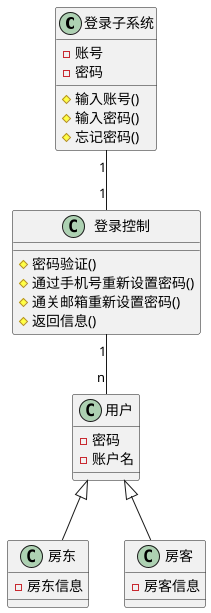 @startuml 登录类图

skinparam shadowing false
skinparam defaultFontName "微软雅黑"

class  登录子系统{
    - 账号
    - 密码

    # 输入账号()
    # 输入密码()
    # 忘记密码()

}

class 登录控制 {
    # 密码验证()
    # 通过手机号重新设置密码()
    # 通关邮箱重新设置密码()
    # 返回信息()
}

class 用户{
    - 密码
    - 账户名
}

class 房东 {
    - 房东信息
}
class 房客{
    - 房客信息
}

登录子系统 "1" -down- "1" 登录控制

登录控制 "1" -down- "n" 用户

房东 -up-|> 用户
房客 -up-|> 用户







@enduml